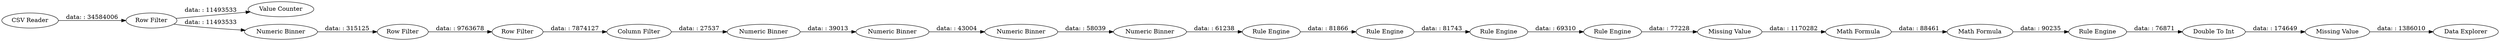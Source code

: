 digraph {
	"-1105573505541016385_24" [label="Rule Engine"]
	"-1105573505541016385_25" [label="Missing Value"]
	"-1105573505541016385_26" [label="Double To Int"]
	"-1105573505541016385_29" [label="Numeric Binner"]
	"-1105573505541016385_8" [label="Row Filter"]
	"-1105573505541016385_10" [label="Value Counter"]
	"-1105573505541016385_23" [label="Numeric Binner"]
	"-1105573505541016385_9" [label="Numeric Binner"]
	"-1105573505541016385_15" [label="Rule Engine"]
	"-1105573505541016385_21" [label="Math Formula"]
	"-1105573505541016385_19" [label="Rule Engine"]
	"-1105573505541016385_18" [label="Rule Engine"]
	"-1105573505541016385_27" [label="Numeric Binner"]
	"-1105573505541016385_28" [label="Data Explorer"]
	"-1105573505541016385_11" [label="Row Filter"]
	"-1105573505541016385_22" [label="CSV Reader"]
	"-1105573505541016385_14" [label="Numeric Binner"]
	"-1105573505541016385_20" [label="Rule Engine"]
	"-1105573505541016385_17" [label="Math Formula"]
	"-1105573505541016385_12" [label="Column Filter"]
	"-1105573505541016385_13" [label="Row Filter"]
	"-1105573505541016385_16" [label="Missing Value"]
	"-1105573505541016385_13" -> "-1105573505541016385_12" [label="data: : 7874127"]
	"-1105573505541016385_17" -> "-1105573505541016385_21" [label="data: : 88461"]
	"-1105573505541016385_24" -> "-1105573505541016385_26" [label="data: : 76871"]
	"-1105573505541016385_9" -> "-1105573505541016385_11" [label="data: : 315125"]
	"-1105573505541016385_15" -> "-1105573505541016385_18" [label="data: : 81866"]
	"-1105573505541016385_19" -> "-1105573505541016385_20" [label="data: : 69310"]
	"-1105573505541016385_21" -> "-1105573505541016385_24" [label="data: : 90235"]
	"-1105573505541016385_20" -> "-1105573505541016385_16" [label="data: : 77228"]
	"-1105573505541016385_18" -> "-1105573505541016385_19" [label="data: : 81743"]
	"-1105573505541016385_12" -> "-1105573505541016385_23" [label="data: : 27537"]
	"-1105573505541016385_8" -> "-1105573505541016385_10" [label="data: : 11493533"]
	"-1105573505541016385_16" -> "-1105573505541016385_17" [label="data: : 1170282"]
	"-1105573505541016385_25" -> "-1105573505541016385_28" [label="data: : 1386010"]
	"-1105573505541016385_23" -> "-1105573505541016385_27" [label="data: : 39013"]
	"-1105573505541016385_11" -> "-1105573505541016385_13" [label="data: : 9763678"]
	"-1105573505541016385_27" -> "-1105573505541016385_29" [label="data: : 43004"]
	"-1105573505541016385_29" -> "-1105573505541016385_14" [label="data: : 58039"]
	"-1105573505541016385_22" -> "-1105573505541016385_8" [label="data: : 34584006"]
	"-1105573505541016385_14" -> "-1105573505541016385_15" [label="data: : 61238"]
	"-1105573505541016385_8" -> "-1105573505541016385_9" [label="data: : 11493533"]
	"-1105573505541016385_26" -> "-1105573505541016385_25" [label="data: : 174649"]
	rankdir=LR
}

